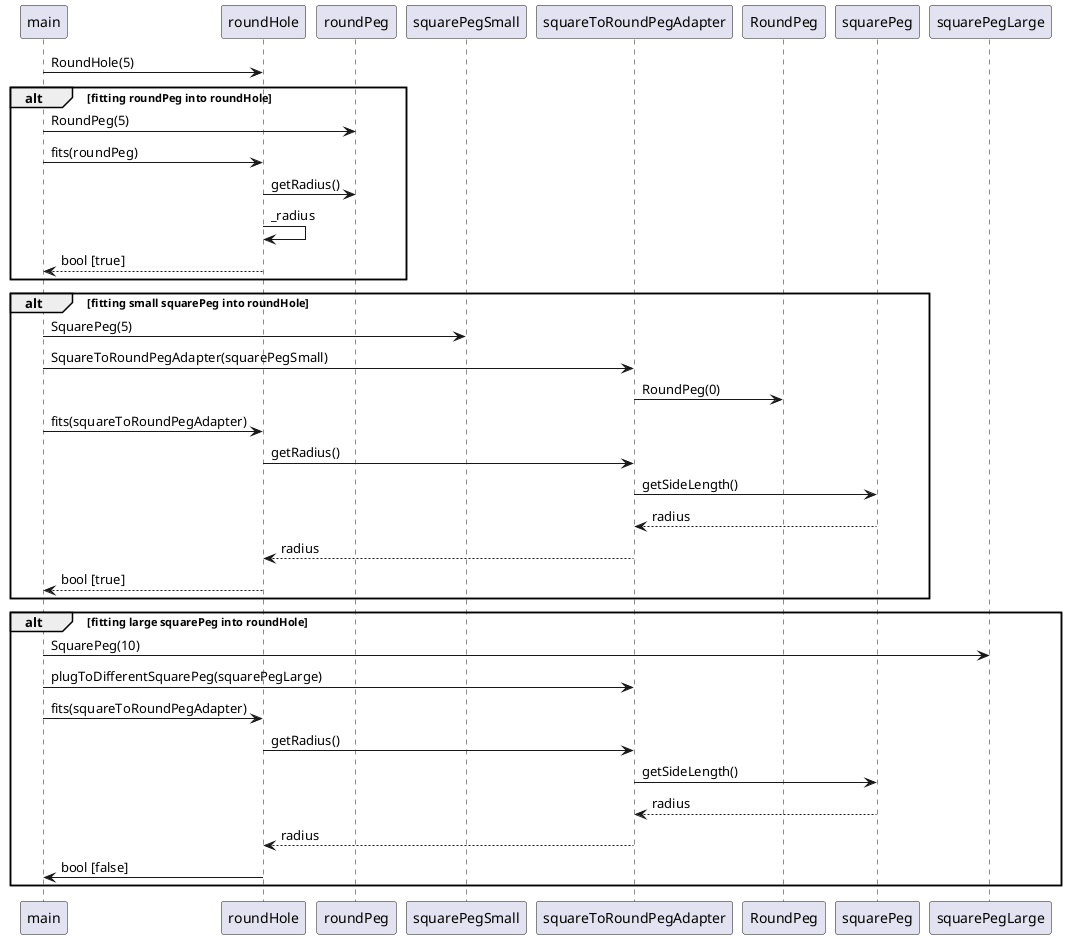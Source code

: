 @startuml
'https://plantuml.com/sequence-diagram

'autonumber

main -> roundHole : RoundHole(5)

alt fitting roundPeg into roundHole
    main -> roundPeg : RoundPeg(5)
    main -> roundHole : fits(roundPeg)
    roundHole -> roundPeg : getRadius()
    roundHole -> roundHole : _radius
    roundHole --> main : bool [true]
end

alt fitting small squarePeg into roundHole
    main -> squarePegSmall : SquarePeg(5)
    main -> squareToRoundPegAdapter : SquareToRoundPegAdapter(squarePegSmall)
    squareToRoundPegAdapter -> RoundPeg : RoundPeg(0)

    main -> roundHole : fits(squareToRoundPegAdapter)
    roundHole -> squareToRoundPegAdapter : getRadius()
    squareToRoundPegAdapter -> squarePeg : getSideLength()
    squarePeg --> squareToRoundPegAdapter : radius
    squareToRoundPegAdapter --> roundHole : radius
    roundHole --> main : bool [true]

end

alt fitting large squarePeg into roundHole
    main -> squarePegLarge : SquarePeg(10)
    main -> squareToRoundPegAdapter : plugToDifferentSquarePeg(squarePegLarge)

    main -> roundHole : fits(squareToRoundPegAdapter)
    roundHole -> squareToRoundPegAdapter : getRadius()
    squareToRoundPegAdapter -> squarePeg : getSideLength()
    squarePeg --> squareToRoundPegAdapter : radius
    squareToRoundPegAdapter --> roundHole : radius
    roundHole -> main : bool [false]
end

@enduml
